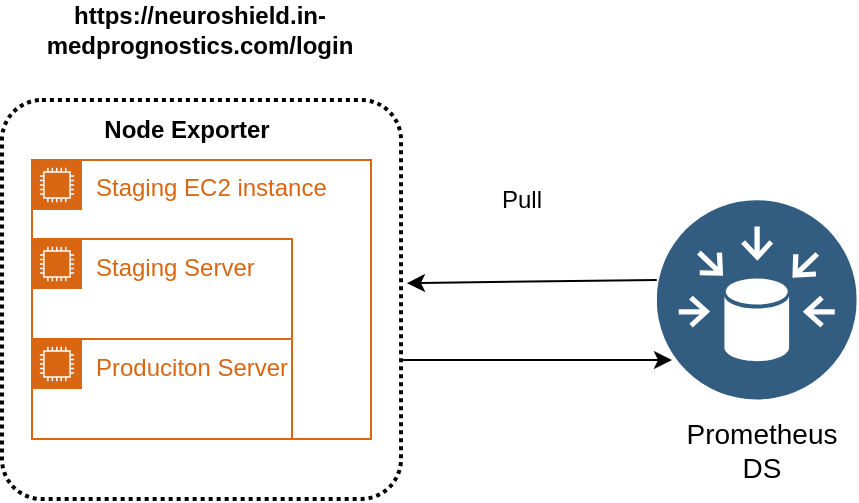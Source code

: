 <mxfile version="21.3.8" type="github">
  <diagram name="Page-1" id="tH6A9zRQEQZF8u2iKxFu">
    <mxGraphModel dx="778" dy="443" grid="1" gridSize="10" guides="1" tooltips="1" connect="1" arrows="1" fold="1" page="1" pageScale="1" pageWidth="850" pageHeight="1100" math="0" shadow="0">
      <root>
        <mxCell id="0" />
        <mxCell id="1" parent="0" />
        <mxCell id="IYZiqdjHJJGi1RUnnPEa-6" value="Staging EC2 instance&amp;nbsp;" style="points=[[0,0],[0.25,0],[0.5,0],[0.75,0],[1,0],[1,0.25],[1,0.5],[1,0.75],[1,1],[0.75,1],[0.5,1],[0.25,1],[0,1],[0,0.75],[0,0.5],[0,0.25]];outlineConnect=0;gradientColor=none;html=1;whiteSpace=wrap;fontSize=12;fontStyle=0;container=1;pointerEvents=0;collapsible=0;recursiveResize=0;shape=mxgraph.aws4.group;grIcon=mxgraph.aws4.group_ec2_instance_contents;strokeColor=#D86613;fillColor=none;verticalAlign=top;align=left;spacingLeft=30;fontColor=#D86613;dashed=0;" vertex="1" parent="1">
          <mxGeometry x="30" y="300" width="169.5" height="139.5" as="geometry" />
        </mxCell>
        <mxCell id="IYZiqdjHJJGi1RUnnPEa-8" value="" style="rounded=1;arcSize=10;dashed=1;fillColor=none;gradientColor=none;dashPattern=1 1;strokeWidth=2;" vertex="1" parent="IYZiqdjHJJGi1RUnnPEa-6">
          <mxGeometry x="-15" y="-30" width="199.5" height="199.5" as="geometry" />
        </mxCell>
        <mxCell id="IYZiqdjHJJGi1RUnnPEa-7" value="Produciton Server" style="points=[[0,0],[0.25,0],[0.5,0],[0.75,0],[1,0],[1,0.25],[1,0.5],[1,0.75],[1,1],[0.75,1],[0.5,1],[0.25,1],[0,1],[0,0.75],[0,0.5],[0,0.25]];outlineConnect=0;gradientColor=none;html=1;whiteSpace=wrap;fontSize=12;fontStyle=0;container=1;pointerEvents=0;collapsible=0;recursiveResize=0;shape=mxgraph.aws4.group;grIcon=mxgraph.aws4.group_ec2_instance_contents;strokeColor=#D86613;fillColor=none;verticalAlign=top;align=left;spacingLeft=30;fontColor=#D86613;dashed=0;" vertex="1" parent="IYZiqdjHJJGi1RUnnPEa-6">
          <mxGeometry y="89.5" width="130" height="50" as="geometry" />
        </mxCell>
        <mxCell id="IYZiqdjHJJGi1RUnnPEa-9" value="Staging Server" style="points=[[0,0],[0.25,0],[0.5,0],[0.75,0],[1,0],[1,0.25],[1,0.5],[1,0.75],[1,1],[0.75,1],[0.5,1],[0.25,1],[0,1],[0,0.75],[0,0.5],[0,0.25]];outlineConnect=0;gradientColor=none;html=1;whiteSpace=wrap;fontSize=12;fontStyle=0;container=1;pointerEvents=0;collapsible=0;recursiveResize=0;shape=mxgraph.aws4.group;grIcon=mxgraph.aws4.group_ec2_instance_contents;strokeColor=#D86613;fillColor=none;verticalAlign=top;align=left;spacingLeft=30;fontColor=#D86613;dashed=0;" vertex="1" parent="IYZiqdjHJJGi1RUnnPEa-6">
          <mxGeometry y="39.5" width="130" height="50" as="geometry" />
        </mxCell>
        <mxCell id="IYZiqdjHJJGi1RUnnPEa-12" value="&lt;b&gt;Node Exporter&lt;/b&gt;" style="text;html=1;strokeColor=none;fillColor=none;align=center;verticalAlign=middle;whiteSpace=wrap;rounded=0;" vertex="1" parent="IYZiqdjHJJGi1RUnnPEa-6">
          <mxGeometry x="30" y="-30" width="95" height="30" as="geometry" />
        </mxCell>
        <mxCell id="IYZiqdjHJJGi1RUnnPEa-13" value="&lt;b&gt;https://neuroshield.in-medprognostics.com/login&lt;/b&gt;" style="text;html=1;strokeColor=none;fillColor=none;align=center;verticalAlign=middle;whiteSpace=wrap;rounded=0;" vertex="1" parent="1">
          <mxGeometry x="29.25" y="220" width="170.25" height="30" as="geometry" />
        </mxCell>
        <mxCell id="IYZiqdjHJJGi1RUnnPEa-21" value="" style="image;aspect=fixed;perimeter=ellipsePerimeter;html=1;align=center;shadow=0;dashed=0;fontColor=#4277BB;labelBackgroundColor=default;fontSize=12;spacingTop=3;image=img/lib/ibm/data/data_sources.svg;" vertex="1" parent="1">
          <mxGeometry x="342.38" y="320" width="100" height="100" as="geometry" />
        </mxCell>
        <mxCell id="IYZiqdjHJJGi1RUnnPEa-23" value="&lt;font style=&quot;font-size: 14px;&quot;&gt;Prometheus DS&lt;/font&gt;" style="text;html=1;strokeColor=none;fillColor=none;align=center;verticalAlign=middle;whiteSpace=wrap;rounded=0;" vertex="1" parent="1">
          <mxGeometry x="365" y="430" width="60" height="30" as="geometry" />
        </mxCell>
        <mxCell id="IYZiqdjHJJGi1RUnnPEa-30" value="Pull" style="text;html=1;strokeColor=none;fillColor=none;align=center;verticalAlign=middle;whiteSpace=wrap;rounded=0;" vertex="1" parent="1">
          <mxGeometry x="260" y="310" width="30" height="20" as="geometry" />
        </mxCell>
        <mxCell id="IYZiqdjHJJGi1RUnnPEa-33" value="" style="endArrow=classic;html=1;rounded=0;entryX=1.015;entryY=0.459;entryDx=0;entryDy=0;entryPerimeter=0;" edge="1" parent="1" target="IYZiqdjHJJGi1RUnnPEa-8">
          <mxGeometry width="50" height="50" relative="1" as="geometry">
            <mxPoint x="342.38" y="360" as="sourcePoint" />
            <mxPoint x="312.38" y="360" as="targetPoint" />
          </mxGeometry>
        </mxCell>
        <mxCell id="IYZiqdjHJJGi1RUnnPEa-34" value="" style="endArrow=classic;html=1;rounded=0;entryX=0.076;entryY=0.8;entryDx=0;entryDy=0;entryPerimeter=0;" edge="1" parent="1" target="IYZiqdjHJJGi1RUnnPEa-21">
          <mxGeometry width="50" height="50" relative="1" as="geometry">
            <mxPoint x="215" y="400" as="sourcePoint" />
            <mxPoint x="340" y="400" as="targetPoint" />
          </mxGeometry>
        </mxCell>
      </root>
    </mxGraphModel>
  </diagram>
</mxfile>
